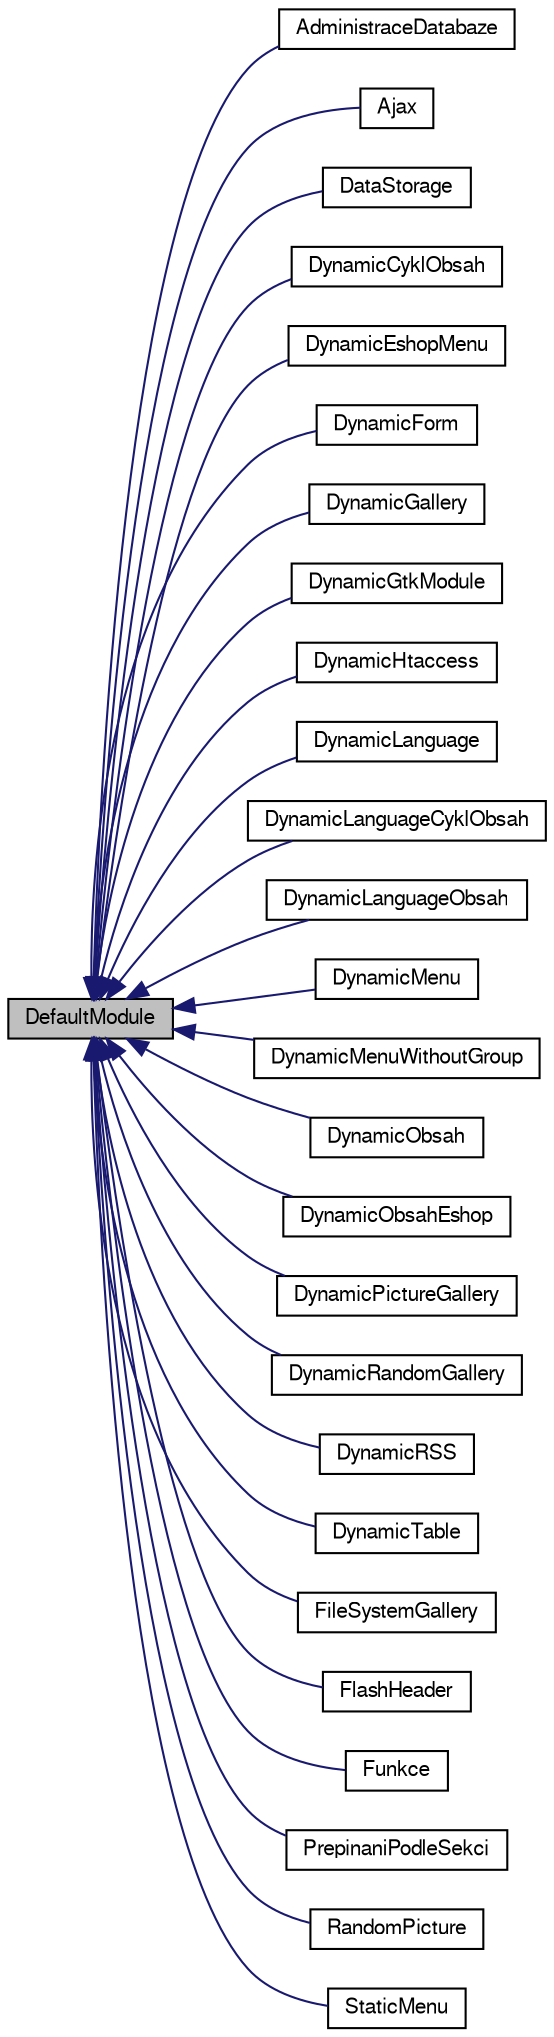 digraph G
{
  bgcolor="transparent";
  edge [fontname="FreeSans",fontsize="10",labelfontname="FreeSans",labelfontsize="10"];
  node [fontname="FreeSans",fontsize="10",shape=record];
  rankdir=LR;
  Node1 [label="DefaultModule",height=0.2,width=0.4,color="black", fillcolor="grey75", style="filled" fontcolor="black"];
  Node1 -> Node2 [dir=back,color="midnightblue",fontsize="10",style="solid",fontname="FreeSans"];
  Node2 [label="AdministraceDatabaze",height=0.2,width=0.4,color="black",URL="$classAdministraceDatabaze.html"];
  Node1 -> Node3 [dir=back,color="midnightblue",fontsize="10",style="solid",fontname="FreeSans"];
  Node3 [label="Ajax",height=0.2,width=0.4,color="black",URL="$classAjax.html"];
  Node1 -> Node4 [dir=back,color="midnightblue",fontsize="10",style="solid",fontname="FreeSans"];
  Node4 [label="DataStorage",height=0.2,width=0.4,color="black",URL="$classDataStorage.html"];
  Node1 -> Node5 [dir=back,color="midnightblue",fontsize="10",style="solid",fontname="FreeSans"];
  Node5 [label="DynamicCyklObsah",height=0.2,width=0.4,color="black",URL="$classDynamicCyklObsah.html"];
  Node1 -> Node6 [dir=back,color="midnightblue",fontsize="10",style="solid",fontname="FreeSans"];
  Node6 [label="DynamicEshopMenu",height=0.2,width=0.4,color="black",URL="$classDynamicEshopMenu.html"];
  Node1 -> Node7 [dir=back,color="midnightblue",fontsize="10",style="solid",fontname="FreeSans"];
  Node7 [label="DynamicForm",height=0.2,width=0.4,color="black",URL="$classDynamicForm.html"];
  Node1 -> Node8 [dir=back,color="midnightblue",fontsize="10",style="solid",fontname="FreeSans"];
  Node8 [label="DynamicGallery",height=0.2,width=0.4,color="black",URL="$classDynamicGallery.html"];
  Node1 -> Node9 [dir=back,color="midnightblue",fontsize="10",style="solid",fontname="FreeSans"];
  Node9 [label="DynamicGtkModule",height=0.2,width=0.4,color="black",URL="$classDynamicGtkModule.html"];
  Node1 -> Node10 [dir=back,color="midnightblue",fontsize="10",style="solid",fontname="FreeSans"];
  Node10 [label="DynamicHtaccess",height=0.2,width=0.4,color="black",URL="$classDynamicHtaccess.html"];
  Node1 -> Node11 [dir=back,color="midnightblue",fontsize="10",style="solid",fontname="FreeSans"];
  Node11 [label="DynamicLanguage",height=0.2,width=0.4,color="black",URL="$classDynamicLanguage.html"];
  Node1 -> Node12 [dir=back,color="midnightblue",fontsize="10",style="solid",fontname="FreeSans"];
  Node12 [label="DynamicLanguageCyklObsah",height=0.2,width=0.4,color="black",URL="$classDynamicLanguageCyklObsah.html"];
  Node1 -> Node13 [dir=back,color="midnightblue",fontsize="10",style="solid",fontname="FreeSans"];
  Node13 [label="DynamicLanguageObsah",height=0.2,width=0.4,color="black",URL="$classDynamicLanguageObsah.html"];
  Node1 -> Node14 [dir=back,color="midnightblue",fontsize="10",style="solid",fontname="FreeSans"];
  Node14 [label="DynamicMenu",height=0.2,width=0.4,color="black",URL="$classDynamicMenu.html"];
  Node1 -> Node15 [dir=back,color="midnightblue",fontsize="10",style="solid",fontname="FreeSans"];
  Node15 [label="DynamicMenuWithoutGroup",height=0.2,width=0.4,color="black",URL="$classDynamicMenuWithoutGroup.html"];
  Node1 -> Node16 [dir=back,color="midnightblue",fontsize="10",style="solid",fontname="FreeSans"];
  Node16 [label="DynamicObsah",height=0.2,width=0.4,color="black",URL="$classDynamicObsah.html"];
  Node1 -> Node17 [dir=back,color="midnightblue",fontsize="10",style="solid",fontname="FreeSans"];
  Node17 [label="DynamicObsahEshop",height=0.2,width=0.4,color="black",URL="$classDynamicObsahEshop.html"];
  Node1 -> Node18 [dir=back,color="midnightblue",fontsize="10",style="solid",fontname="FreeSans"];
  Node18 [label="DynamicPictureGallery",height=0.2,width=0.4,color="black",URL="$classDynamicPictureGallery.html"];
  Node1 -> Node19 [dir=back,color="midnightblue",fontsize="10",style="solid",fontname="FreeSans"];
  Node19 [label="DynamicRandomGallery",height=0.2,width=0.4,color="black",URL="$classDynamicRandomGallery.html"];
  Node1 -> Node20 [dir=back,color="midnightblue",fontsize="10",style="solid",fontname="FreeSans"];
  Node20 [label="DynamicRSS",height=0.2,width=0.4,color="black",URL="$classDynamicRSS.html"];
  Node1 -> Node21 [dir=back,color="midnightblue",fontsize="10",style="solid",fontname="FreeSans"];
  Node21 [label="DynamicTable",height=0.2,width=0.4,color="black",URL="$classDynamicTable.html"];
  Node1 -> Node22 [dir=back,color="midnightblue",fontsize="10",style="solid",fontname="FreeSans"];
  Node22 [label="FileSystemGallery",height=0.2,width=0.4,color="black",URL="$classFileSystemGallery.html"];
  Node1 -> Node23 [dir=back,color="midnightblue",fontsize="10",style="solid",fontname="FreeSans"];
  Node23 [label="FlashHeader",height=0.2,width=0.4,color="black",URL="$classFlashHeader.html"];
  Node1 -> Node24 [dir=back,color="midnightblue",fontsize="10",style="solid",fontname="FreeSans"];
  Node24 [label="Funkce",height=0.2,width=0.4,color="black",URL="$classFunkce.html"];
  Node1 -> Node25 [dir=back,color="midnightblue",fontsize="10",style="solid",fontname="FreeSans"];
  Node25 [label="PrepinaniPodleSekci",height=0.2,width=0.4,color="black",URL="$classPrepinaniPodleSekci.html"];
  Node1 -> Node26 [dir=back,color="midnightblue",fontsize="10",style="solid",fontname="FreeSans"];
  Node26 [label="RandomPicture",height=0.2,width=0.4,color="black",URL="$classRandomPicture.html"];
  Node1 -> Node27 [dir=back,color="midnightblue",fontsize="10",style="solid",fontname="FreeSans"];
  Node27 [label="StaticMenu",height=0.2,width=0.4,color="black",URL="$classStaticMenu.html"];
}
